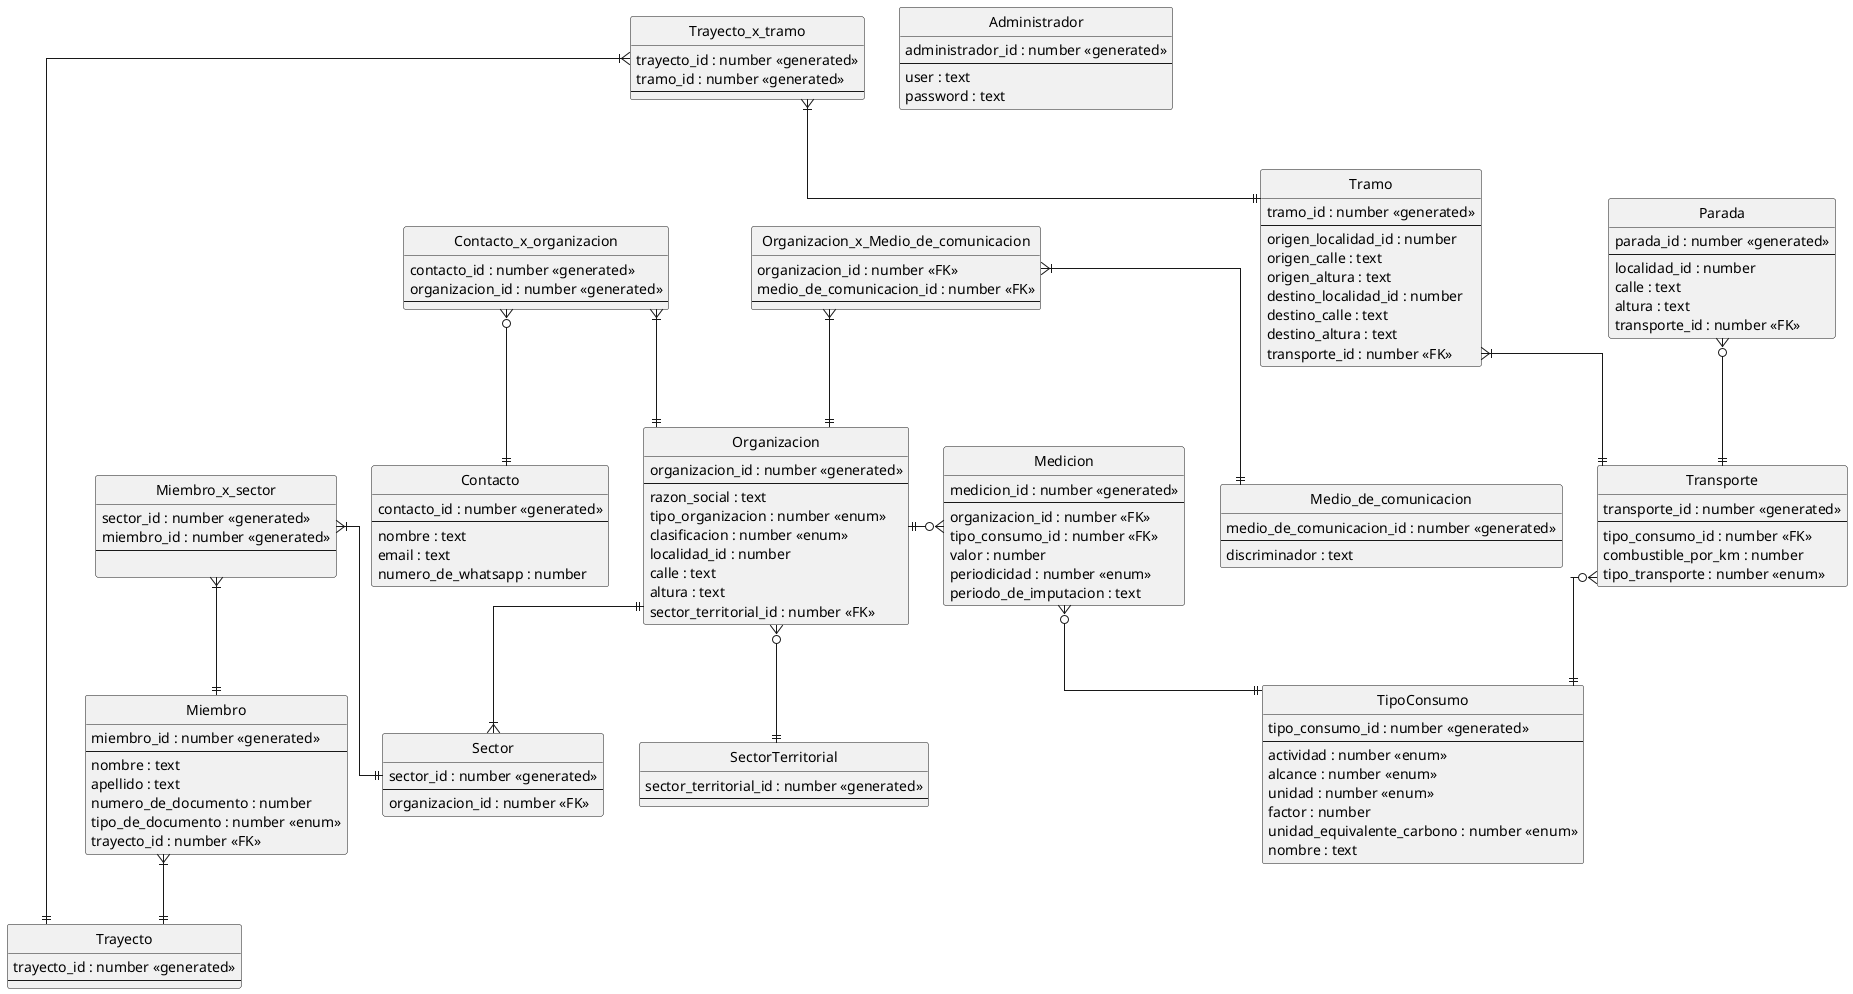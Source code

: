 @startuml DER

hide circle
skinparam linetype ortho

entity Organizacion {
  organizacion_id : number <<generated>>
  --
  razon_social : text
  tipo_organizacion : number <<enum>>
  clasificacion : number <<enum>>
  'Embeded de ubicacion
  localidad_id : number
  calle : text
  altura : text
  sector_territorial_id : number <<FK>>
}

entity Contacto_x_organizacion {
  contacto_id : number <<generated>>
  organizacion_id : number <<generated>>
  --
}

entity Contacto {
  contacto_id : number <<generated>>
  --
  nombre : text
  email : text
  numero_de_whatsapp : number
}

entity SectorTerritorial {
  sector_territorial_id : number <<generated>>
  --
}

entity TipoConsumo {
  tipo_consumo_id : number <<generated>>
  --
  actividad : number <<enum>>
  alcance : number <<enum>>
  unidad : number <<enum>>
  ' factor y unidad son embebidos
  factor : number
  unidad_equivalente_carbono : number <<enum>>
  nombre : text
}

entity Medicion {
  medicion_id : number <<generated>>
  --
  organizacion_id : number <<FK>>
  tipo_consumo_id : number <<FK>>
  valor : number
  periodicidad : number <<enum>>
  periodo_de_imputacion : text
}

entity Sector {
  sector_id : number <<generated>>
  --
  organizacion_id : number <<FK>>
}

entity Miembro_x_sector {
  sector_id : number <<generated>>
  miembro_id : number <<generated>>
  --

}

entity Miembro {
  miembro_id : number <<generated>>
  --
  nombre : text
  apellido : text
  numero_de_documento : number
  tipo_de_documento : number <<enum>>
  trayecto_id : number <<FK>>
}

entity Transporte {
  transporte_id : number <<generated>>
  --
  tipo_consumo_id : number <<FK>>
  combustible_por_km : number
  tipo_transporte : number <<enum>>
  ' Analizar herencia (single-table o join)
  ' VehiculoParticular, TransportePublico y ServicioContratado
}

entity Tramo {
  tramo_id : number <<generated>>
  --
  'Embeded de ubicacion
  origen_localidad_id : number
  origen_calle : text
  origen_altura : text
  'Embeded de ubicacion
  destino_localidad_id : number
  destino_calle : text
  destino_altura : text
  transporte_id : number <<FK>>
}

entity Trayecto_x_tramo {
  trayecto_id : number <<generated>>
  tramo_id : number <<generated>>
  --
}

entity Trayecto {
  trayecto_id : number <<generated>>
  --
}

entity Parada {
  parada_id : number <<generated>>
  --
  'Embeded de ubicacion
  localidad_id : number
  calle : text
  altura : text
  transporte_id : number <<FK>>
}

entity Administrador {
  administrador_id : number <<generated>>
  --
  user : text
  password : text
}

entity Medio_de_comunicacion {
    medio_de_comunicacion_id : number <<generated>>
    --
    discriminador : text
}

entity Organizacion_x_Medio_de_comunicacion {
    organizacion_id : number <<FK>>
    medio_de_comunicacion_id : number <<FK>>
    --
}

Organizacion ||--|{ Sector
' Documento es propiedad de Miembro
Miembro }|--|| Trayecto
Tramo }|--|| Transporte
' Ver como hacer la Herencia de transporte (single table)
' TipoTransporte va como propiedad del Transporte
' ResultadoDistancia es propiedad de Parada

Organizacion||-o{ Medicion
Medicion }o--|| TipoConsumo
Transporte }o--|| TipoConsumo
' FE queda como embedded y TipoConsumo queda como Embeddable
' Administrador no tiene relacion con ninguna entidad
Organizacion }o--|| SectorTerritorial

Organizacion_x_Medio_de_comunicacion }|--||Medio_de_comunicacion
Organizacion_x_Medio_de_comunicacion }|--||Organizacion

Contacto_x_organizacion }o--||Contacto
Contacto_x_organizacion }|--||Organizacion
Miembro_x_sector }|--||Miembro
Miembro_x_sector }|--||Sector
Trayecto_x_tramo }|--||Tramo
Trayecto_x_tramo }|--||Trayecto
Parada }o--||Transporte

@enduml
